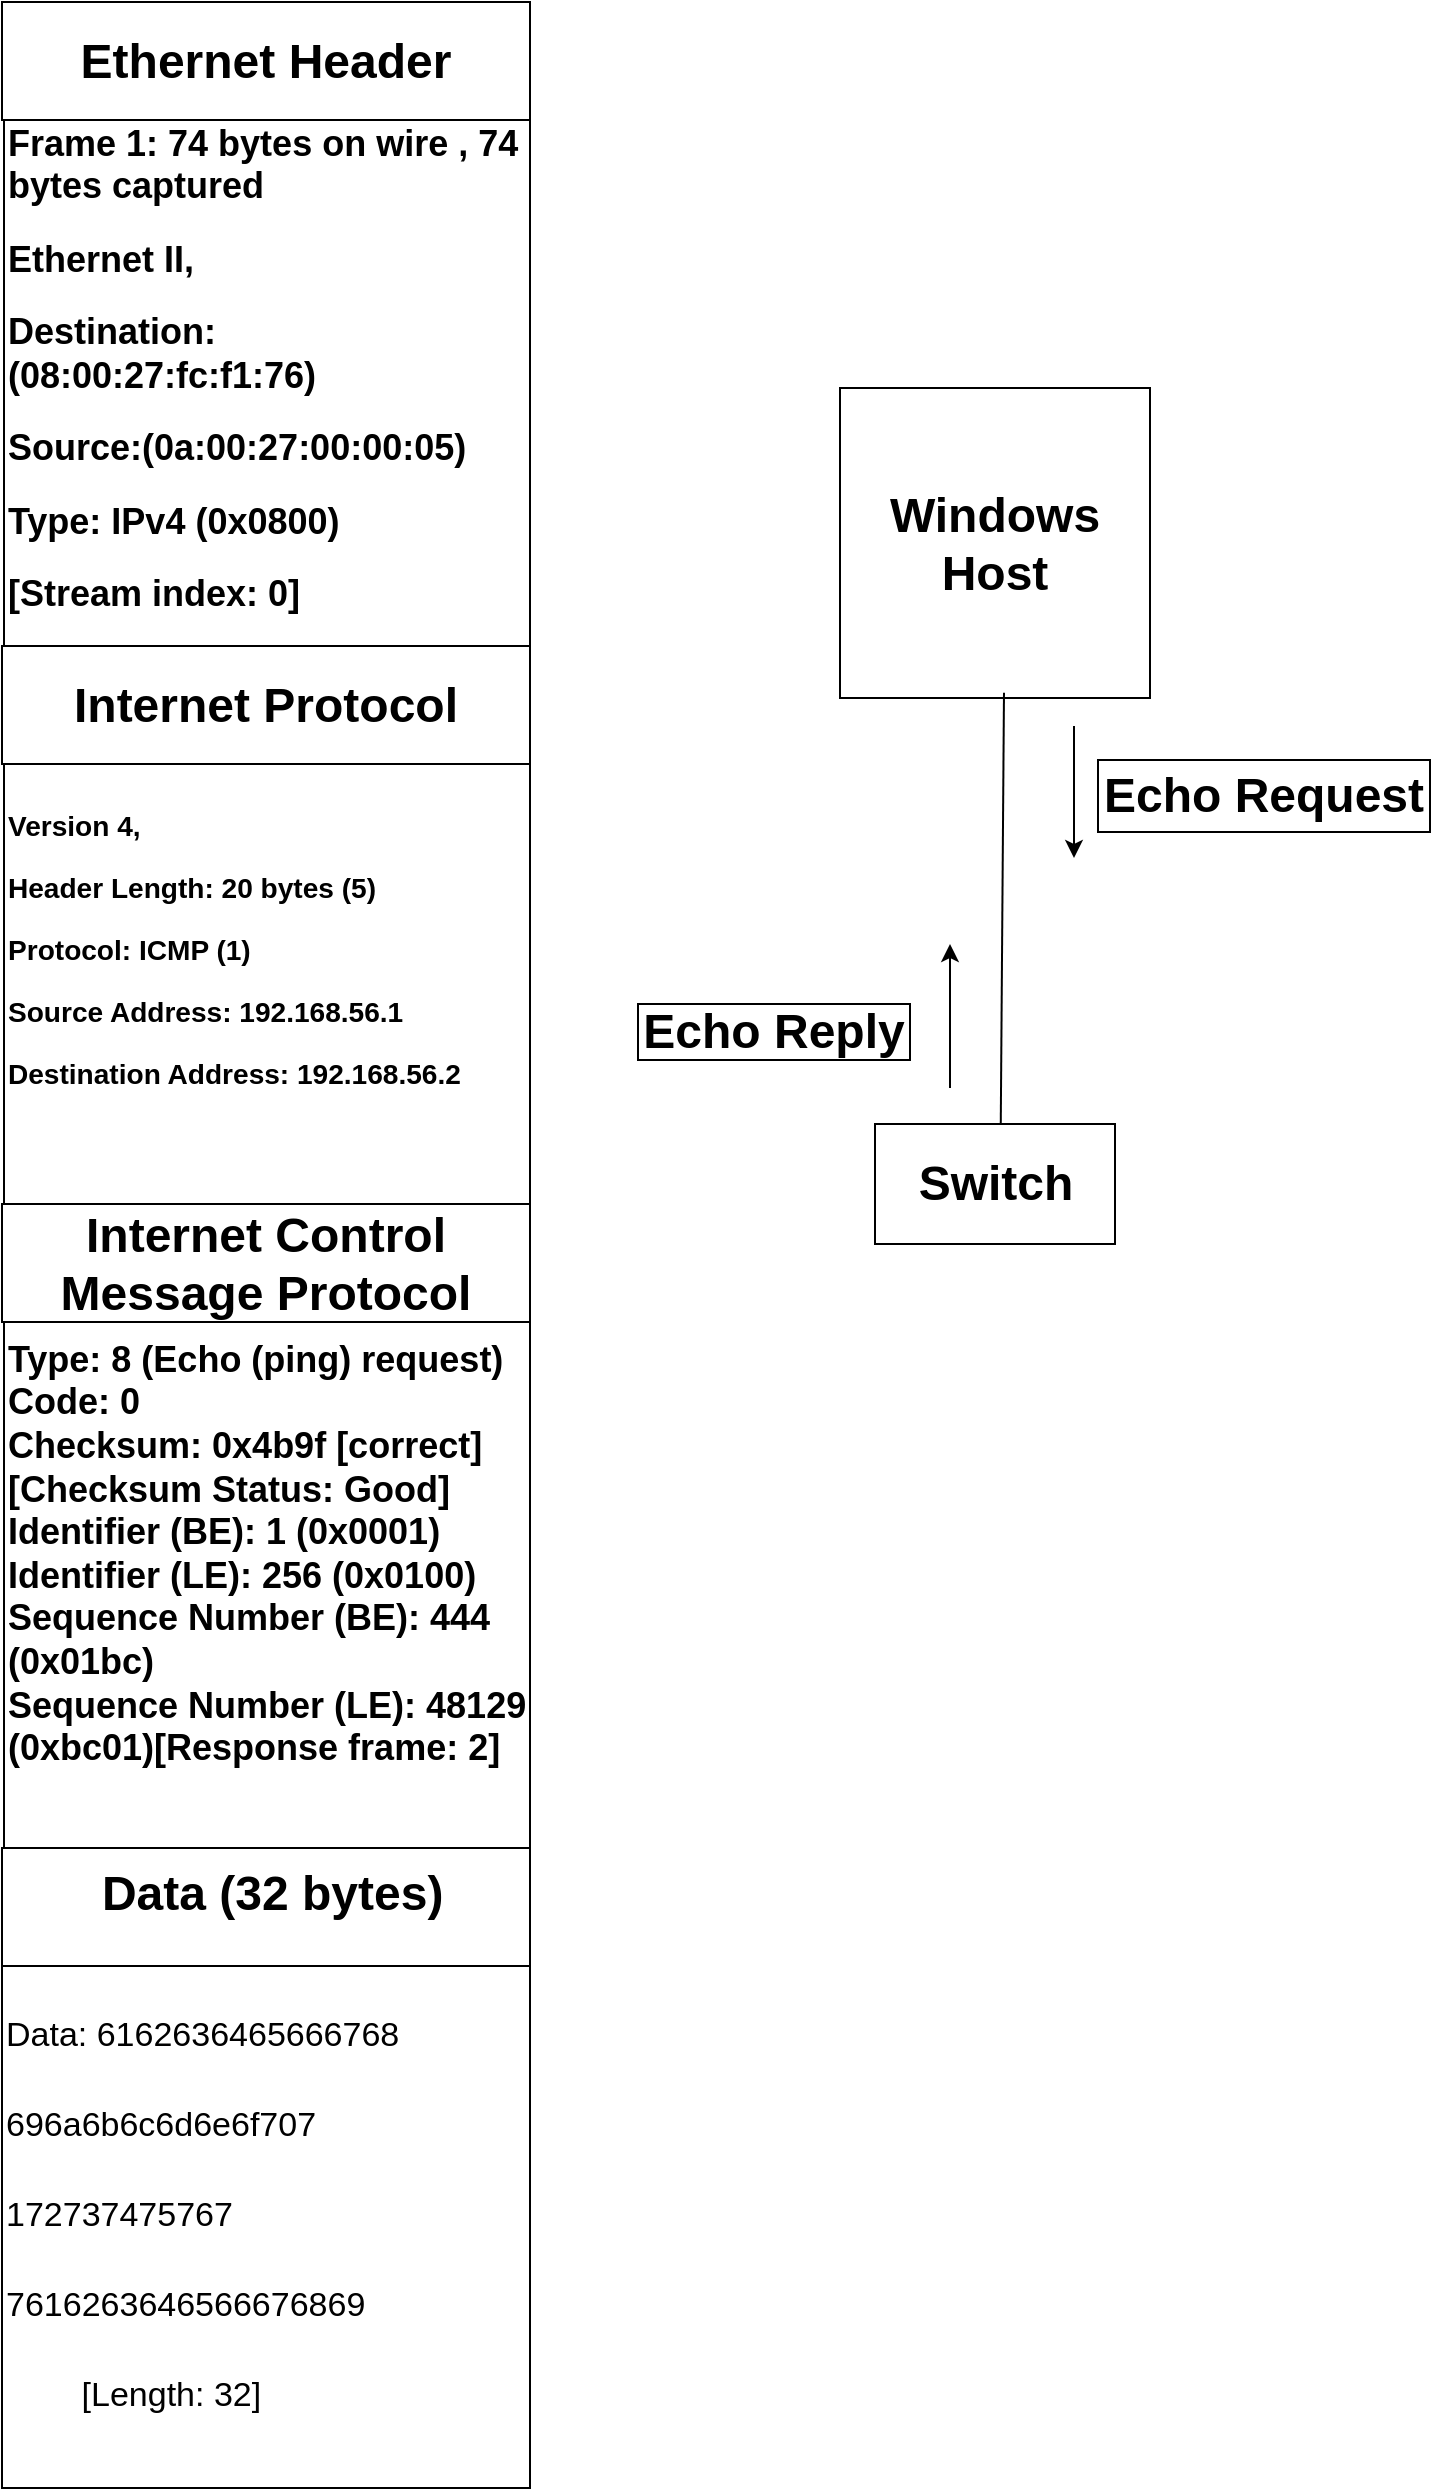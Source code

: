 <mxfile version="26.2.12">
  <diagram name="Page-1" id="PGyEtpBHGc2rgO0zSy-d">
    <mxGraphModel dx="2040" dy="1061" grid="0" gridSize="10" guides="1" tooltips="1" connect="1" arrows="1" fold="1" page="1" pageScale="1" pageWidth="827" pageHeight="1169" math="0" shadow="0">
      <root>
        <mxCell id="0" />
        <mxCell id="1" parent="0" />
        <mxCell id="Ysg3iqIvXeeo9fuWZfi6-7" value="&lt;h2&gt;Frame 1: 74 bytes on wire , 74 bytes captured&amp;nbsp;&lt;/h2&gt;&lt;h2&gt;Ethernet II,&lt;/h2&gt;&lt;h2&gt;Destination:&amp;nbsp; (08:00:27:fc:f1:76)&lt;/h2&gt;&lt;h2&gt;Source:(0a:00:27:00:00:05)&lt;/h2&gt;&lt;h2&gt;Type: IPv4 (0x0800)&lt;/h2&gt;&lt;h2&gt;[Stream index: 0]&lt;/h2&gt;&lt;div&gt;&lt;br&gt;&lt;/div&gt;" style="whiteSpace=wrap;html=1;aspect=fixed;align=left;" vertex="1" parent="1">
          <mxGeometry x="106" y="129" width="263" height="263" as="geometry" />
        </mxCell>
        <mxCell id="Ysg3iqIvXeeo9fuWZfi6-10" value="&lt;h1&gt;Ethernet Header&lt;/h1&gt;" style="rounded=0;whiteSpace=wrap;html=1;" vertex="1" parent="1">
          <mxGeometry x="105" y="70" width="264" height="59" as="geometry" />
        </mxCell>
        <mxCell id="Ysg3iqIvXeeo9fuWZfi6-13" value="&lt;h3&gt;Version 4,&lt;/h3&gt;&lt;h3&gt;Header Length: 20 bytes (5)&lt;/h3&gt;&lt;h3&gt;Protocol: ICMP (1)&lt;/h3&gt;&lt;h3&gt;Source Address: 192.168.56.1&lt;/h3&gt;&lt;h3&gt;Destination Address: 192.168.56.2&lt;/h3&gt;" style="whiteSpace=wrap;html=1;aspect=fixed;align=left;" vertex="1" parent="1">
          <mxGeometry x="106" y="412" width="263" height="263" as="geometry" />
        </mxCell>
        <mxCell id="Ysg3iqIvXeeo9fuWZfi6-14" value="&lt;h1&gt;Internet Protocol&lt;/h1&gt;" style="rounded=0;whiteSpace=wrap;html=1;" vertex="1" parent="1">
          <mxGeometry x="105" y="392" width="264" height="59" as="geometry" />
        </mxCell>
        <mxCell id="Ysg3iqIvXeeo9fuWZfi6-15" value="&lt;h1&gt;Windows Host&lt;/h1&gt;" style="whiteSpace=wrap;html=1;aspect=fixed;" vertex="1" parent="1">
          <mxGeometry x="524" y="263" width="155" height="155" as="geometry" />
        </mxCell>
        <mxCell id="Ysg3iqIvXeeo9fuWZfi6-16" value="&lt;h1&gt;Switch&lt;/h1&gt;" style="rounded=0;whiteSpace=wrap;html=1;fillColor=default;strokeColor=default;gradientColor=none;" vertex="1" parent="1">
          <mxGeometry x="541.5" y="631" width="120" height="60" as="geometry" />
        </mxCell>
        <mxCell id="Ysg3iqIvXeeo9fuWZfi6-23" value="" style="endArrow=none;html=1;rounded=0;entryX=0.529;entryY=0.983;entryDx=0;entryDy=0;entryPerimeter=0;exitX=0.524;exitY=0.003;exitDx=0;exitDy=0;exitPerimeter=0;" edge="1" parent="1" source="Ysg3iqIvXeeo9fuWZfi6-16" target="Ysg3iqIvXeeo9fuWZfi6-15">
          <mxGeometry width="50" height="50" relative="1" as="geometry">
            <mxPoint x="607" y="466" as="sourcePoint" />
            <mxPoint x="607" y="420" as="targetPoint" />
          </mxGeometry>
        </mxCell>
        <mxCell id="Ysg3iqIvXeeo9fuWZfi6-25" value="&lt;h1&gt;Echo Request&lt;/h1&gt;" style="rounded=0;whiteSpace=wrap;html=1;fillColor=default;strokeColor=default;gradientColor=none;" vertex="1" parent="1">
          <mxGeometry x="653" y="449" width="166" height="36" as="geometry" />
        </mxCell>
        <mxCell id="Ysg3iqIvXeeo9fuWZfi6-26" value="&lt;h1&gt;Echo Reply&lt;/h1&gt;" style="rounded=0;whiteSpace=wrap;html=1;fillColor=default;strokeColor=default;gradientColor=none;" vertex="1" parent="1">
          <mxGeometry x="423" y="571" width="136" height="28" as="geometry" />
        </mxCell>
        <mxCell id="Ysg3iqIvXeeo9fuWZfi6-28" value="" style="endArrow=classic;html=1;rounded=0;" edge="1" parent="1">
          <mxGeometry width="50" height="50" relative="1" as="geometry">
            <mxPoint x="579" y="613" as="sourcePoint" />
            <mxPoint x="579" y="541" as="targetPoint" />
          </mxGeometry>
        </mxCell>
        <mxCell id="Ysg3iqIvXeeo9fuWZfi6-29" value="" style="endArrow=classic;html=1;rounded=0;" edge="1" parent="1">
          <mxGeometry width="50" height="50" relative="1" as="geometry">
            <mxPoint x="641" y="432" as="sourcePoint" />
            <mxPoint x="641" y="498" as="targetPoint" />
          </mxGeometry>
        </mxCell>
        <mxCell id="Ysg3iqIvXeeo9fuWZfi6-32" value="&lt;h2&gt;Type: 8 (Echo (ping) request)&lt;br&gt;Code: 0&lt;br&gt;Checksum: 0x4b9f [correct] [Checksum Status: Good]&lt;br&gt;Identifier (BE): 1 (0x0001)&lt;br&gt;Identifier (LE): 256 (0x0100)&lt;br&gt;Sequence Number (BE): 444 (0x01bc)&lt;br&gt;Sequence Number (LE): 48129 (0xbc01)[Response frame: 2]&lt;/h2&gt;&lt;h4&gt;&lt;br&gt;&lt;/h4&gt;" style="whiteSpace=wrap;html=1;aspect=fixed;align=left;" vertex="1" parent="1">
          <mxGeometry x="106" y="730" width="263" height="263" as="geometry" />
        </mxCell>
        <mxCell id="Ysg3iqIvXeeo9fuWZfi6-33" value="&lt;h1&gt;Internet Control Message Protocol&lt;/h1&gt;" style="rounded=0;whiteSpace=wrap;html=1;" vertex="1" parent="1">
          <mxGeometry x="105" y="671" width="264" height="59" as="geometry" />
        </mxCell>
        <mxCell id="Ysg3iqIvXeeo9fuWZfi6-34" value="&lt;h1&gt;&lt;/h1&gt;&lt;h1 style=&quot;&quot;&gt;&lt;span style=&quot;background-color: transparent; color: light-dark(rgb(0, 0, 0), rgb(255, 255, 255)); font-weight: normal;&quot;&gt;&lt;font style=&quot;font-size: 17px;&quot;&gt;Data: 6162636465666768&lt;/font&gt;&lt;/span&gt;&lt;/h1&gt;&lt;h1 style=&quot;&quot;&gt;&lt;span style=&quot;background-color: transparent; color: light-dark(rgb(0, 0, 0), rgb(255, 255, 255)); font-weight: normal;&quot;&gt;&lt;font style=&quot;font-size: 17px;&quot;&gt;696a6b6c6d6e6f707&lt;/font&gt;&lt;/span&gt;&lt;/h1&gt;&lt;h1 style=&quot;&quot;&gt;&lt;span style=&quot;background-color: transparent; color: light-dark(rgb(0, 0, 0), rgb(255, 255, 255)); font-weight: normal;&quot;&gt;&lt;font style=&quot;font-size: 17px;&quot;&gt;172737475767&lt;/font&gt;&lt;/span&gt;&lt;/h1&gt;&lt;h1 style=&quot;&quot;&gt;&lt;span style=&quot;background-color: transparent; color: light-dark(rgb(0, 0, 0), rgb(255, 255, 255)); font-weight: normal;&quot;&gt;&lt;font style=&quot;font-size: 17px;&quot;&gt;76162&lt;/font&gt;&lt;/span&gt;&lt;span style=&quot;font-size: 17px; background-color: transparent; color: light-dark(rgb(0, 0, 0), rgb(255, 255, 255)); font-weight: normal;&quot;&gt;63646566676869&lt;/span&gt;&lt;/h1&gt;&lt;h1 style=&quot;&quot;&gt;&lt;/h1&gt;&lt;h1 style=&quot;&quot;&gt;&lt;span style=&quot;background-color: transparent; color: light-dark(rgb(0, 0, 0), rgb(255, 255, 255)); font-weight: normal;&quot;&gt;&lt;font style=&quot;font-size: 17px;&quot;&gt;&amp;nbsp; &amp;nbsp; &amp;nbsp; &amp;nbsp; [Length: 32]&lt;/font&gt;&lt;/span&gt;&lt;/h1&gt;&lt;div&gt;&lt;br&gt;&lt;/div&gt;" style="whiteSpace=wrap;html=1;aspect=fixed;align=left;" vertex="1" parent="1">
          <mxGeometry x="105" y="1049" width="264" height="264" as="geometry" />
        </mxCell>
        <mxCell id="Ysg3iqIvXeeo9fuWZfi6-35" value="&lt;h1&gt;&amp;nbsp;Data (32 bytes)&lt;/h1&gt;&lt;div&gt;&lt;br&gt;&lt;/div&gt;" style="rounded=0;whiteSpace=wrap;html=1;" vertex="1" parent="1">
          <mxGeometry x="105" y="993" width="264" height="59" as="geometry" />
        </mxCell>
      </root>
    </mxGraphModel>
  </diagram>
</mxfile>
